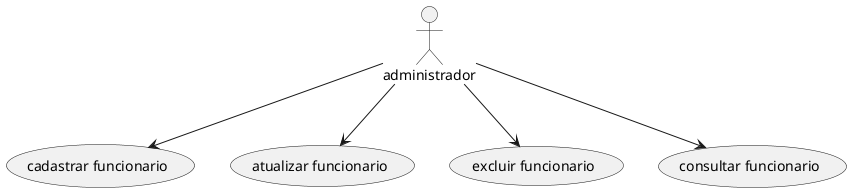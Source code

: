 @startuml administrador

actor administrador

' CRUD funcionario
administrador --> (cadastrar funcionario)
administrador --> (atualizar funcionario)
administrador --> (excluir funcionario)
administrador --> (consultar funcionario)

@enduml